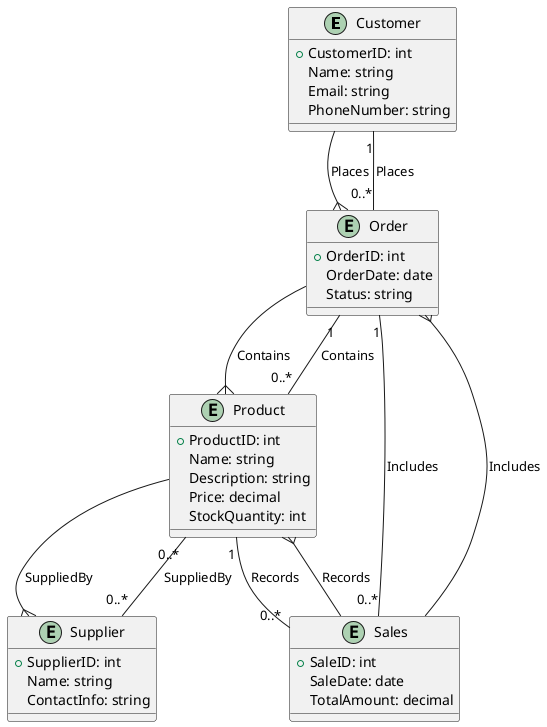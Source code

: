 @startuml

' Define the entities
entity "Customer" as customer {
    +CustomerID: int
    Name: string
    Email: string
    PhoneNumber: string
}

entity "Order" as order {
    +OrderID: int
    OrderDate: date
    Status: string
}

entity "Product" as product {
    +ProductID: int
    Name: string
    Description: string
    Price: decimal
    StockQuantity: int
}

entity "Sales" as sales {
    +SaleID: int
    SaleDate: date
    TotalAmount: decimal
}

entity "Supplier" as supplier {
    +SupplierID: int
    Name: string
    ContactInfo: string
}

' Define relationships
customer --{ order : Places
order --{ product : Contains
product --{ supplier : SuppliedBy
sales --{ order : Includes
sales --{ product : Records

' Define cardinality
customer "1" -- "0..*" order : Places
order "1" -- "0..*" product : Contains
product "0..*" -- "0..*" supplier : SuppliedBy
order "1" -- "0..*" sales : Includes
product "1" -- "0..*" sales : Records

@enduml

